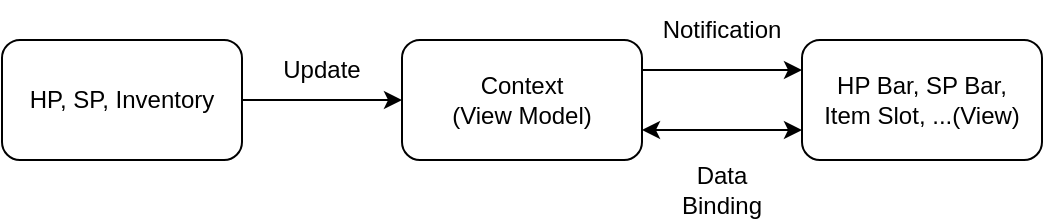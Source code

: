 <mxfile version="16.2.2" type="device"><diagram id="Q7omgDX30BZ-cYnFG2U-" name="Page-1"><mxGraphModel dx="1422" dy="794" grid="1" gridSize="10" guides="1" tooltips="1" connect="1" arrows="1" fold="1" page="1" pageScale="1" pageWidth="827" pageHeight="1169" math="0" shadow="0"><root><mxCell id="0"/><mxCell id="1" parent="0"/><mxCell id="5_yF5Hy29-mwoBzLfiX6-1" value="Context&lt;br&gt;(View Model)" style="rounded=1;whiteSpace=wrap;html=1;" vertex="1" parent="1"><mxGeometry x="300" y="170" width="120" height="60" as="geometry"/></mxCell><mxCell id="5_yF5Hy29-mwoBzLfiX6-2" value="HP Bar, SP Bar, &lt;br&gt;Item Slot, ...(View)" style="rounded=1;whiteSpace=wrap;html=1;" vertex="1" parent="1"><mxGeometry x="500" y="170" width="120" height="60" as="geometry"/></mxCell><mxCell id="5_yF5Hy29-mwoBzLfiX6-4" style="edgeStyle=orthogonalEdgeStyle;rounded=0;orthogonalLoop=1;jettySize=auto;html=1;" edge="1" parent="1" source="5_yF5Hy29-mwoBzLfiX6-3" target="5_yF5Hy29-mwoBzLfiX6-1"><mxGeometry relative="1" as="geometry"/></mxCell><mxCell id="5_yF5Hy29-mwoBzLfiX6-3" value="HP, SP, Inventory" style="rounded=1;whiteSpace=wrap;html=1;" vertex="1" parent="1"><mxGeometry x="100" y="170" width="120" height="60" as="geometry"/></mxCell><mxCell id="5_yF5Hy29-mwoBzLfiX6-9" value="" style="endArrow=classic;startArrow=classic;html=1;rounded=0;exitX=1;exitY=0.75;exitDx=0;exitDy=0;entryX=0;entryY=0.75;entryDx=0;entryDy=0;" edge="1" parent="1" source="5_yF5Hy29-mwoBzLfiX6-1" target="5_yF5Hy29-mwoBzLfiX6-2"><mxGeometry width="50" height="50" relative="1" as="geometry"><mxPoint x="340" y="230" as="sourcePoint"/><mxPoint x="390" y="180" as="targetPoint"/></mxGeometry></mxCell><mxCell id="5_yF5Hy29-mwoBzLfiX6-11" value="Data Binding" style="text;html=1;strokeColor=none;fillColor=none;align=center;verticalAlign=middle;whiteSpace=wrap;rounded=0;" vertex="1" parent="1"><mxGeometry x="430" y="230" width="60" height="30" as="geometry"/></mxCell><mxCell id="5_yF5Hy29-mwoBzLfiX6-12" value="" style="endArrow=classic;html=1;rounded=0;exitX=1;exitY=0.25;exitDx=0;exitDy=0;entryX=0;entryY=0.25;entryDx=0;entryDy=0;" edge="1" parent="1" source="5_yF5Hy29-mwoBzLfiX6-1" target="5_yF5Hy29-mwoBzLfiX6-2"><mxGeometry width="50" height="50" relative="1" as="geometry"><mxPoint x="340" y="220" as="sourcePoint"/><mxPoint x="390" y="170" as="targetPoint"/></mxGeometry></mxCell><mxCell id="5_yF5Hy29-mwoBzLfiX6-13" value="Notification" style="text;html=1;strokeColor=none;fillColor=none;align=center;verticalAlign=middle;whiteSpace=wrap;rounded=0;" vertex="1" parent="1"><mxGeometry x="430" y="150" width="60" height="30" as="geometry"/></mxCell><mxCell id="5_yF5Hy29-mwoBzLfiX6-15" value="Update" style="text;html=1;strokeColor=none;fillColor=none;align=center;verticalAlign=middle;whiteSpace=wrap;rounded=0;" vertex="1" parent="1"><mxGeometry x="230" y="170" width="60" height="30" as="geometry"/></mxCell></root></mxGraphModel></diagram></mxfile>